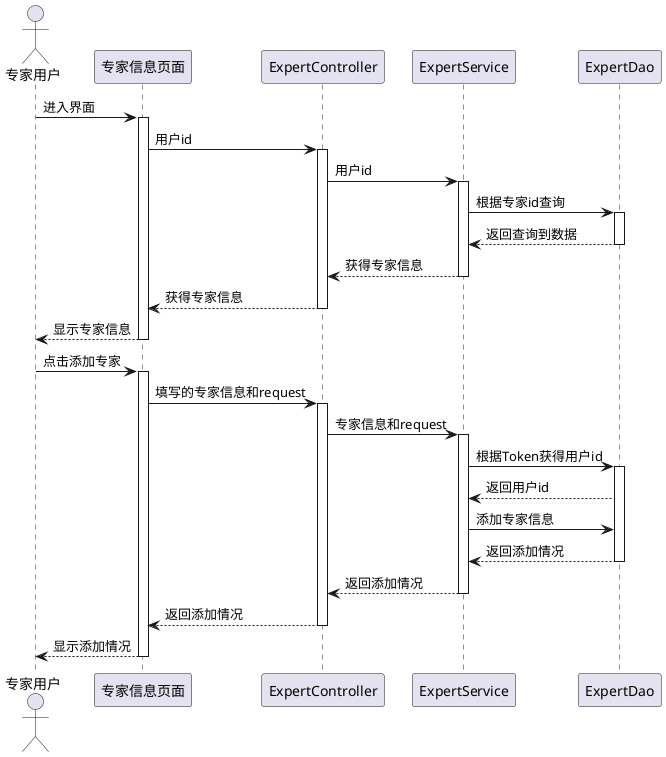 @startuml
actor 专家用户
participant 专家信息页面
participant ExpertController
participant ExpertService
participant ExpertDao
专家用户->专家信息页面:进入界面
activate 专家信息页面
专家信息页面->ExpertController:用户id
activate ExpertController
ExpertController->ExpertService:用户id
activate ExpertService
ExpertService->ExpertDao:根据专家id查询
activate ExpertDao
ExpertDao-->ExpertService:返回查询到数据
deactivate ExpertDao
ExpertService-->ExpertController:获得专家信息
deactivate ExpertService
ExpertController-->专家信息页面:获得专家信息
deactivate ExpertController
专家信息页面-->专家用户:显示专家信息
deactivate 专家信息页面

专家用户->专家信息页面:点击添加专家
activate 专家信息页面
专家信息页面->ExpertController:填写的专家信息和request
activate ExpertController
ExpertController->ExpertService:专家信息和request
activate ExpertService
ExpertService->ExpertDao:根据Token获得用户id
activate ExpertDao
ExpertDao-->ExpertService:返回用户id
ExpertService->ExpertDao:添加专家信息
ExpertDao-->ExpertService:返回添加情况
deactivate ExpertDao
ExpertService-->ExpertController:返回添加情况
deactivate ExpertService
ExpertController-->专家信息页面:返回添加情况
deactivate ExpertController
专家信息页面-->专家用户:显示添加情况
deactivate 专家信息页面
@enduml